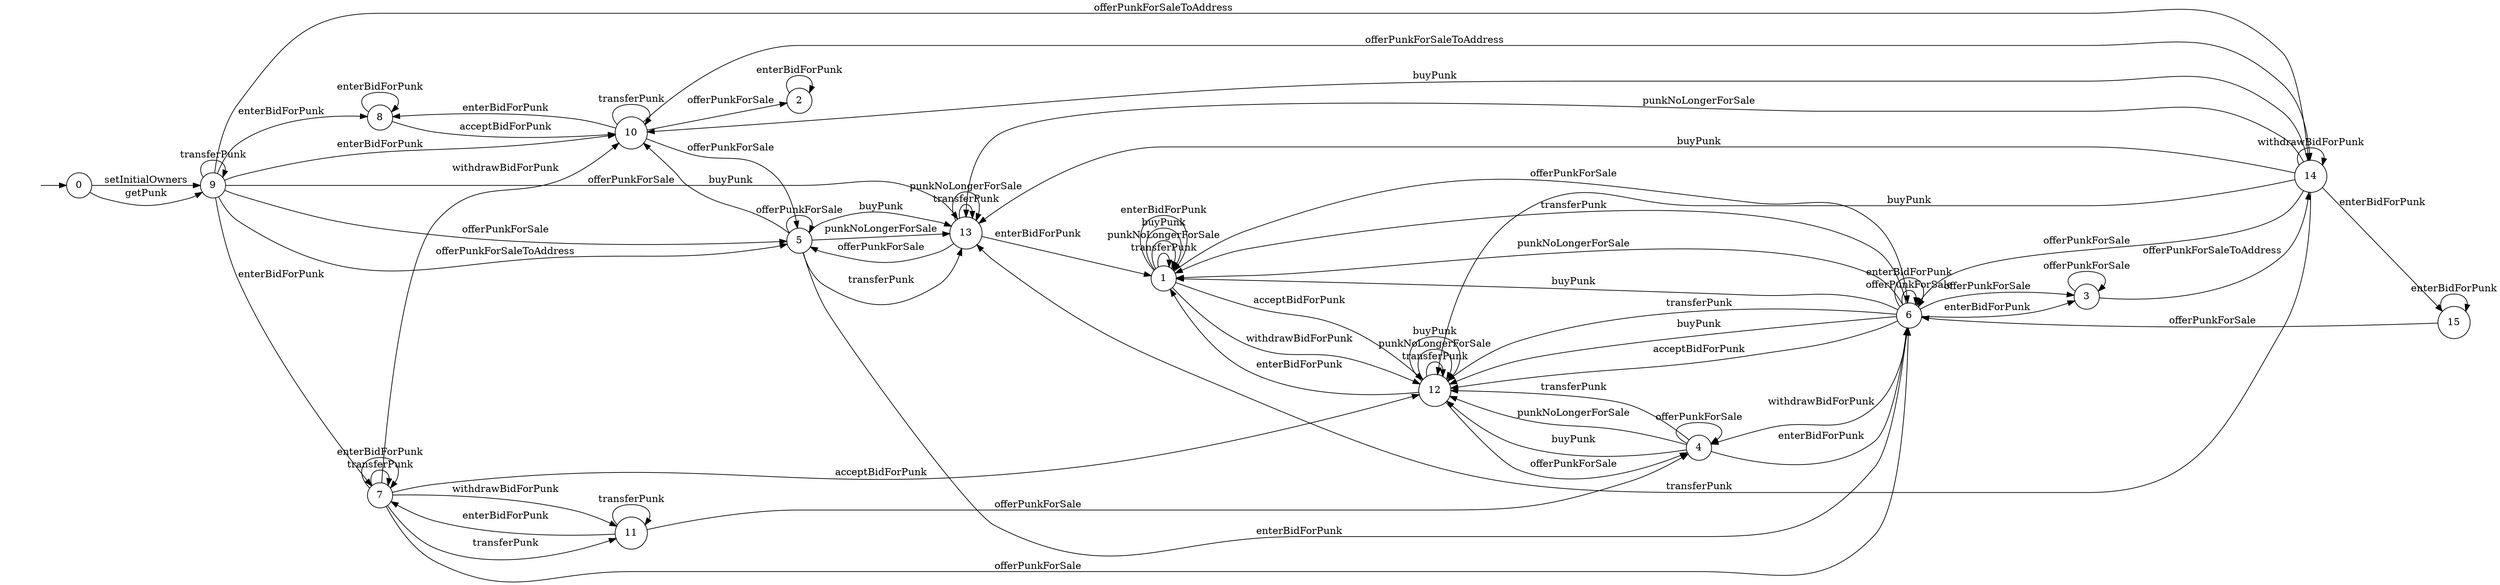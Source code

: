 digraph "./InvConPlus/Dapp-Automata-data/result/model/0xb47e3cd837ddf8e4c57f05d70ab865de6e193bbb/CryptoPunksMarket/FSM-17" {
	graph [rankdir=LR]
	"" [label="" shape=plaintext]
	4 [label=4 shape=circle]
	1 [label=1 shape=circle]
	8 [label=8 shape=circle]
	0 [label=0 shape=circle]
	13 [label=13 shape=circle]
	12 [label=12 shape=circle]
	3 [label=3 shape=circle]
	2 [label=2 shape=circle]
	11 [label=11 shape=circle]
	15 [label=15 shape=circle]
	14 [label=14 shape=circle]
	9 [label=9 shape=circle]
	6 [label=6 shape=circle]
	7 [label=7 shape=circle]
	10 [label=10 shape=circle]
	5 [label=5 shape=circle]
	"" -> 0 [label=""]
	0 -> 9 [label=setInitialOwners]
	0 -> 9 [label=getPunk]
	9 -> 9 [label=transferPunk]
	9 -> 5 [label=offerPunkForSale]
	9 -> 13 [label=offerPunkForSale]
	9 -> 14 [label=offerPunkForSaleToAddress]
	9 -> 5 [label=offerPunkForSaleToAddress]
	9 -> 10 [label=enterBidForPunk]
	9 -> 8 [label=enterBidForPunk]
	9 -> 7 [label=enterBidForPunk]
	15 -> 6 [label=offerPunkForSale]
	15 -> 15 [label=enterBidForPunk]
	14 -> 13 [label=transferPunk]
	14 -> 13 [label=punkNoLongerForSale]
	14 -> 6 [label=offerPunkForSale]
	14 -> 12 [label=buyPunk]
	14 -> 10 [label=buyPunk]
	14 -> 13 [label=buyPunk]
	14 -> 15 [label=enterBidForPunk]
	14 -> 14 [label=withdrawBidForPunk]
	6 -> 12 [label=transferPunk]
	6 -> 1 [label=transferPunk]
	6 -> 1 [label=punkNoLongerForSale]
	6 -> 3 [label=offerPunkForSale]
	6 -> 6 [label=offerPunkForSale]
	6 -> 12 [label=buyPunk]
	6 -> 1 [label=buyPunk]
	6 -> 3 [label=enterBidForPunk]
	6 -> 6 [label=enterBidForPunk]
	6 -> 12 [label=acceptBidForPunk]
	6 -> 4 [label=withdrawBidForPunk]
	5 -> 13 [label=transferPunk]
	5 -> 13 [label=punkNoLongerForSale]
	5 -> 5 [label=offerPunkForSale]
	5 -> 10 [label=buyPunk]
	5 -> 13 [label=buyPunk]
	5 -> 6 [label=enterBidForPunk]
	4 -> 12 [label=transferPunk]
	4 -> 12 [label=punkNoLongerForSale]
	4 -> 4 [label=offerPunkForSale]
	4 -> 12 [label=buyPunk]
	4 -> 6 [label=enterBidForPunk]
	3 -> 3 [label=offerPunkForSale]
	3 -> 14 [label=offerPunkForSaleToAddress]
	2 -> 2 [label=enterBidForPunk]
	13 -> 13 [label=transferPunk]
	13 -> 13 [label=punkNoLongerForSale]
	13 -> 5 [label=offerPunkForSale]
	13 -> 1 [label=enterBidForPunk]
	12 -> 12 [label=transferPunk]
	12 -> 12 [label=punkNoLongerForSale]
	12 -> 4 [label=offerPunkForSale]
	12 -> 12 [label=buyPunk]
	12 -> 1 [label=enterBidForPunk]
	11 -> 11 [label=transferPunk]
	11 -> 4 [label=offerPunkForSale]
	11 -> 7 [label=enterBidForPunk]
	10 -> 10 [label=transferPunk]
	10 -> 2 [label=offerPunkForSale]
	10 -> 5 [label=offerPunkForSale]
	10 -> 14 [label=offerPunkForSaleToAddress]
	10 -> 8 [label=enterBidForPunk]
	8 -> 8 [label=enterBidForPunk]
	8 -> 10 [label=acceptBidForPunk]
	7 -> 11 [label=transferPunk]
	7 -> 7 [label=transferPunk]
	7 -> 6 [label=offerPunkForSale]
	7 -> 7 [label=enterBidForPunk]
	7 -> 12 [label=acceptBidForPunk]
	7 -> 11 [label=withdrawBidForPunk]
	7 -> 10 [label=withdrawBidForPunk]
	1 -> 1 [label=transferPunk]
	1 -> 1 [label=punkNoLongerForSale]
	1 -> 6 [label=offerPunkForSale]
	1 -> 1 [label=buyPunk]
	1 -> 1 [label=enterBidForPunk]
	1 -> 12 [label=acceptBidForPunk]
	1 -> 12 [label=withdrawBidForPunk]
}
